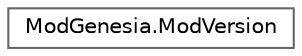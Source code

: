 digraph "Graphical Class Hierarchy"
{
 // LATEX_PDF_SIZE
  bgcolor="transparent";
  edge [fontname=Helvetica,fontsize=10,labelfontname=Helvetica,labelfontsize=10];
  node [fontname=Helvetica,fontsize=10,shape=box,height=0.2,width=0.4];
  rankdir="LR";
  Node0 [label="ModGenesia.ModVersion",height=0.2,width=0.4,color="grey40", fillcolor="white", style="filled",URL="$class_mod_genesia_1_1_mod_version.html",tooltip=" "];
}
